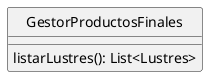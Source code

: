 @startuml GestorProductosFinales
hide circle
class GestorProductosFinales{
    listarLustres(): List<Lustres>
}

@enduml